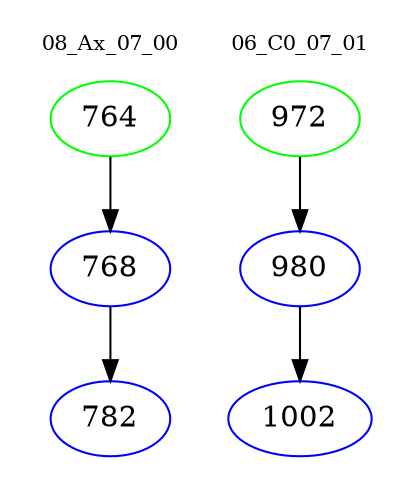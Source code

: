 digraph{
subgraph cluster_0 {
color = white
label = "08_Ax_07_00";
fontsize=10;
T0_764 [label="764", color="green"]
T0_764 -> T0_768 [color="black"]
T0_768 [label="768", color="blue"]
T0_768 -> T0_782 [color="black"]
T0_782 [label="782", color="blue"]
}
subgraph cluster_1 {
color = white
label = "06_C0_07_01";
fontsize=10;
T1_972 [label="972", color="green"]
T1_972 -> T1_980 [color="black"]
T1_980 [label="980", color="blue"]
T1_980 -> T1_1002 [color="black"]
T1_1002 [label="1002", color="blue"]
}
}
